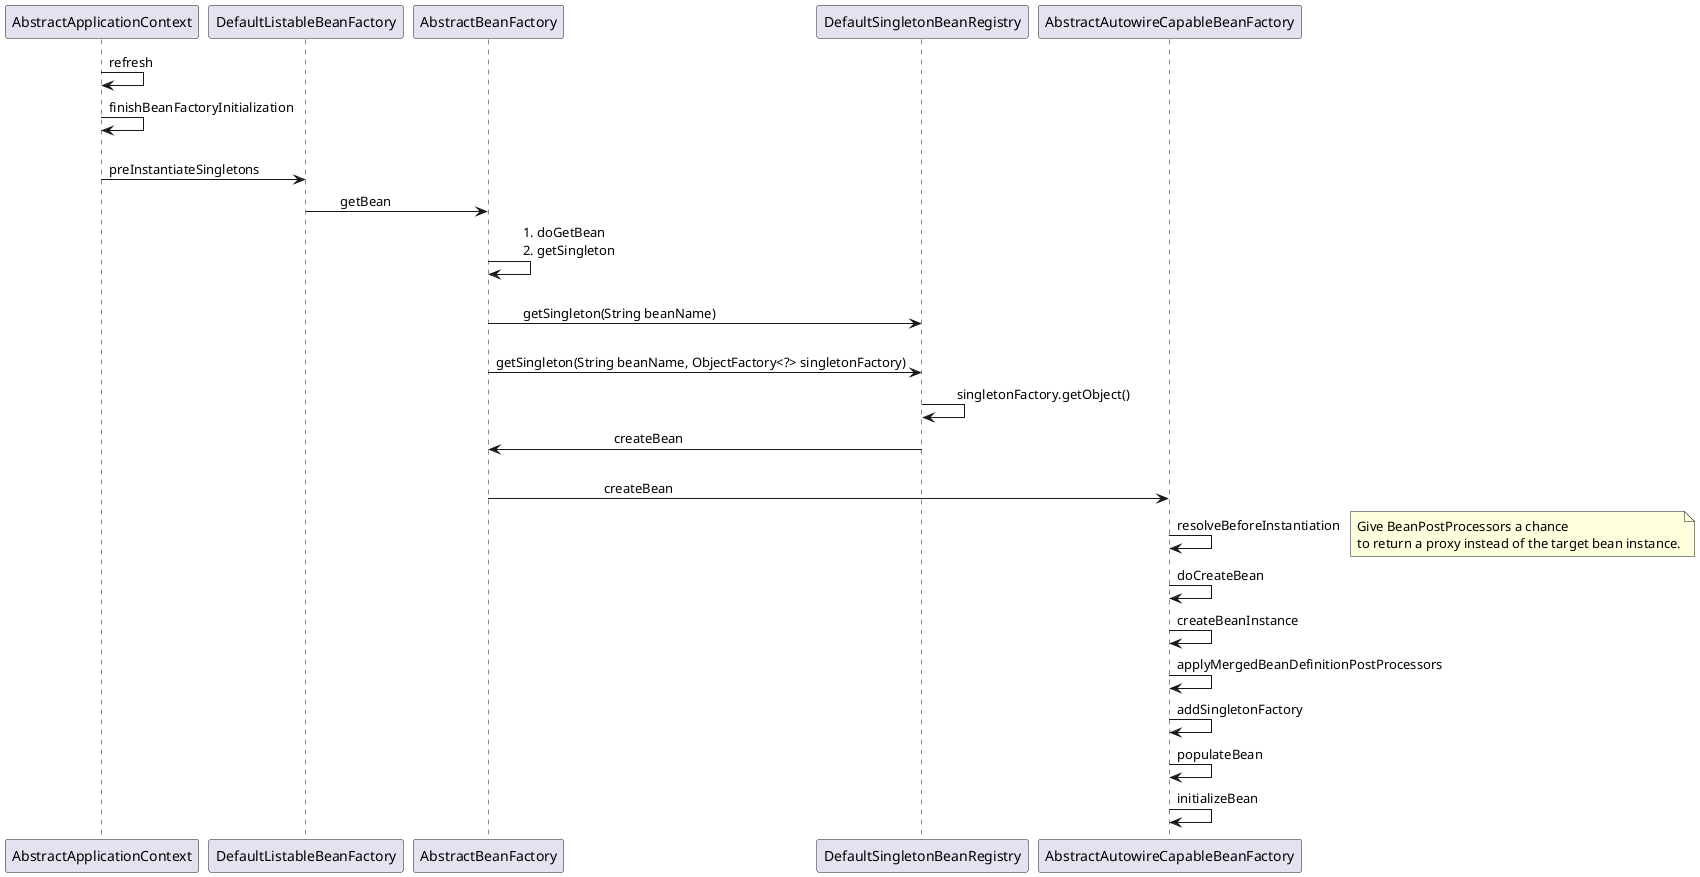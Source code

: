 @startuml
AbstractApplicationContext -> AbstractApplicationContext: refresh

AbstractApplicationContext -> AbstractApplicationContext: finishBeanFactoryInitialization

AbstractApplicationContext -> DefaultListableBeanFactory: \npreInstantiateSingletons

DefaultListableBeanFactory -> AbstractBeanFactory: \tgetBean

AbstractBeanFactory -> AbstractBeanFactory: \t1. doGetBean \n\t2. getSingleton

AbstractBeanFactory -> DefaultSingletonBeanRegistry: \n\tgetSingleton(String beanName)

AbstractBeanFactory -> DefaultSingletonBeanRegistry: \ngetSingleton(String beanName, ObjectFactory<?> singletonFactory)

DefaultSingletonBeanRegistry -> DefaultSingletonBeanRegistry: \tsingletonFactory.getObject()

DefaultSingletonBeanRegistry -> AbstractBeanFactory: \t\t\t\tcreateBean

AbstractBeanFactory -> AbstractAutowireCapableBeanFactory: \n\t\t\t\tcreateBean

AbstractAutowireCapableBeanFactory -> AbstractAutowireCapableBeanFactory: resolveBeforeInstantiation
note right
Give BeanPostProcessors a chance
to return a proxy instead of the target bean instance.
end note

AbstractAutowireCapableBeanFactory -> AbstractAutowireCapableBeanFactory: doCreateBean

AbstractAutowireCapableBeanFactory -> AbstractAutowireCapableBeanFactory: createBeanInstance

AbstractAutowireCapableBeanFactory -> AbstractAutowireCapableBeanFactory: applyMergedBeanDefinitionPostProcessors

AbstractAutowireCapableBeanFactory -> AbstractAutowireCapableBeanFactory: addSingletonFactory

AbstractAutowireCapableBeanFactory -> AbstractAutowireCapableBeanFactory: populateBean

AbstractAutowireCapableBeanFactory -> AbstractAutowireCapableBeanFactory: initializeBean

@enduml
